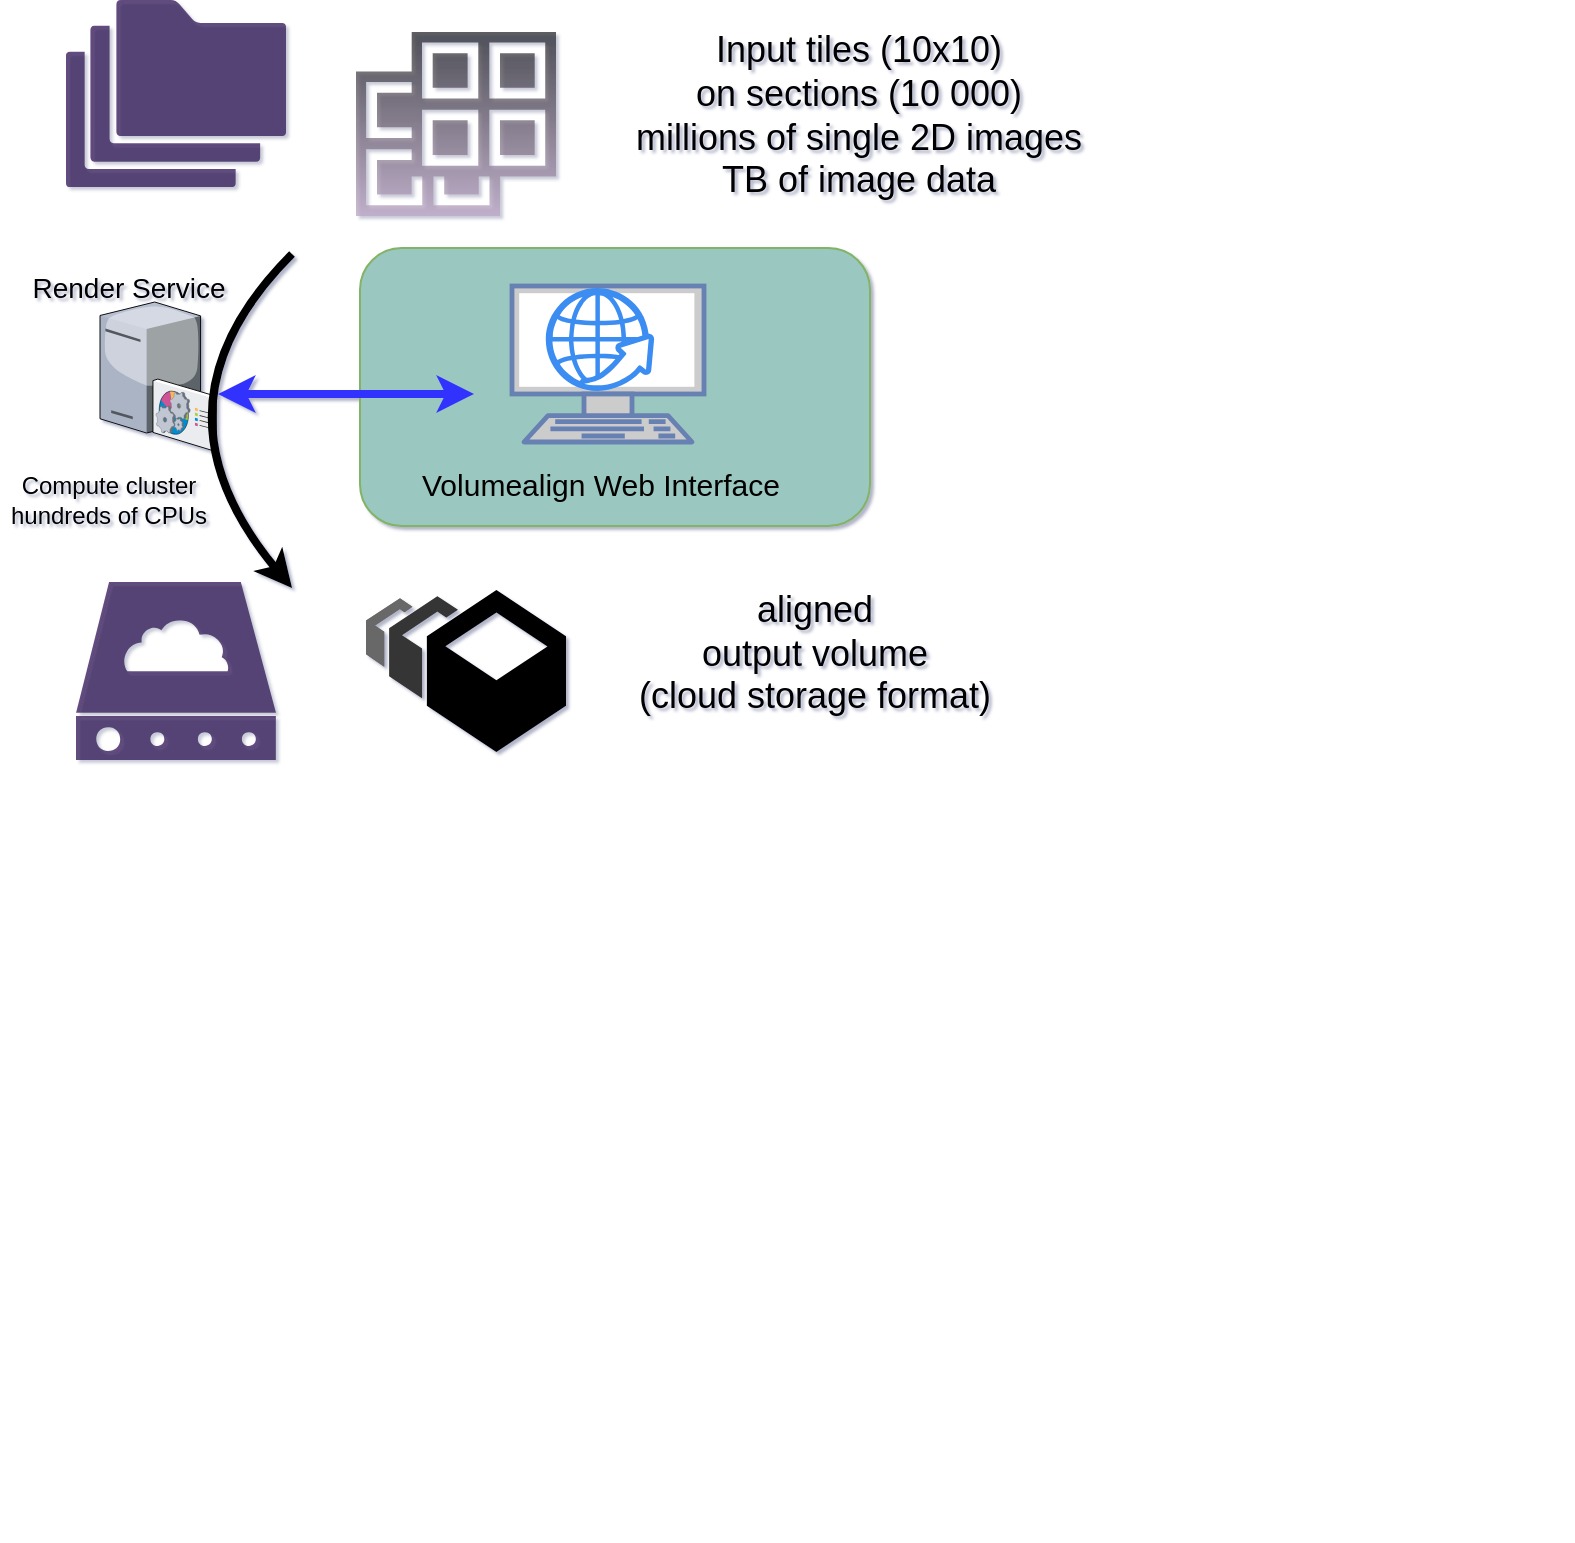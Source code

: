 <mxfile version="14.5.1" type="device"><diagram id="D8vMgsMkB-rplZWLKfx1" name="Page-1"><mxGraphModel dx="1186" dy="1003" grid="0" gridSize="10" guides="1" tooltips="1" connect="1" arrows="1" fold="1" page="0" pageScale="1" pageWidth="850" pageHeight="1100" math="0" shadow="1"><root><mxCell id="0"/><mxCell id="1" parent="0"/><mxCell id="05P3TEuLgaPyhXDfoOm5-71" value="" style="group" parent="1" vertex="1" connectable="0"><mxGeometry x="64" y="363" width="336" height="402" as="geometry"/></mxCell><mxCell id="05P3TEuLgaPyhXDfoOm5-130" value="" style="html=1;aspect=fixed;strokeColor=none;shadow=0;align=center;verticalAlign=top;shape=mxgraph.gcp2.folders;rounded=0;glass=0;labelBackgroundColor=#ffffff;sketch=0;fontSize=18;fontColor=#000000;opacity=70;fillColor=#24004A;" parent="1" vertex="1"><mxGeometry x="-178" y="-2" width="110" height="93.5" as="geometry"/></mxCell><mxCell id="05P3TEuLgaPyhXDfoOm5-132" value="" style="html=1;aspect=fixed;strokeColor=none;shadow=0;align=center;verticalAlign=top;shape=mxgraph.gcp2.segments_2;rounded=0;glass=0;labelBackgroundColor=#ffffff;sketch=0;fontSize=18;fontColor=#000000;opacity=70;fillColor=#1A1A1A;gradientColor=#B69FC2;" parent="1" vertex="1"><mxGeometry x="-33" y="14" width="100" height="92" as="geometry"/></mxCell><mxCell id="05P3TEuLgaPyhXDfoOm5-135" value="" style="html=1;aspect=fixed;strokeColor=none;shadow=0;align=center;verticalAlign=top;shape=mxgraph.gcp2.bucket_scale;rounded=0;glass=0;labelBackgroundColor=#ffffff;sketch=0;fontSize=18;fontColor=#000000;fillColor=#030303;" parent="1" vertex="1"><mxGeometry x="-28" y="293" width="100" height="81" as="geometry"/></mxCell><mxCell id="05P3TEuLgaPyhXDfoOm5-136" value="" style="html=1;aspect=fixed;strokeColor=none;shadow=0;align=center;verticalAlign=top;shape=mxgraph.gcp2.cloud_server;rounded=0;glass=0;labelBackgroundColor=#ffffff;sketch=0;fontSize=18;fontColor=#000000;fillColor=#24004A;opacity=70;" parent="1" vertex="1"><mxGeometry x="-173" y="289" width="100" height="89" as="geometry"/></mxCell><mxCell id="05P3TEuLgaPyhXDfoOm5-138" value="&lt;div&gt;Input tiles (10x10)&lt;/div&gt;&lt;div&gt;on sections (10 000)&lt;/div&gt;&lt;div&gt;millions of single 2D images&lt;/div&gt;&lt;div&gt;TB of image data&lt;/div&gt;" style="text;html=1;align=center;verticalAlign=middle;resizable=0;points=[];autosize=1;fontSize=18;fontColor=#000000;" parent="1" vertex="1"><mxGeometry x="101" y="10" width="233" height="92" as="geometry"/></mxCell><mxCell id="05P3TEuLgaPyhXDfoOm5-139" value="&lt;div&gt;aligned&lt;/div&gt;&lt;div&gt;output volume&lt;/div&gt;&lt;div&gt;(cloud storage format)&lt;/div&gt;" style="text;html=1;align=center;verticalAlign=middle;resizable=0;points=[];autosize=1;fontSize=18;fontColor=#000000;" parent="1" vertex="1"><mxGeometry x="103" y="290" width="186" height="70" as="geometry"/></mxCell><mxCell id="05P3TEuLgaPyhXDfoOm5-29" value="" style="group" parent="1" vertex="1" connectable="0"><mxGeometry x="274" y="334" width="297.5" height="292" as="geometry"/></mxCell><mxCell id="Rdc27b7Q4pmkCRvFT9sI-1" value="" style="group" vertex="1" connectable="0" parent="1"><mxGeometry x="-56" y="142" width="280" height="119" as="geometry"/></mxCell><mxCell id="Rdc27b7Q4pmkCRvFT9sI-2" value="" style="group" vertex="1" connectable="0" parent="Rdc27b7Q4pmkCRvFT9sI-1"><mxGeometry width="280" height="119" as="geometry"/></mxCell><mxCell id="Rdc27b7Q4pmkCRvFT9sI-13" value="" style="rounded=1;whiteSpace=wrap;html=1;strokeColor=#82b366;fillColor=#9AC7BF;" vertex="1" parent="Rdc27b7Q4pmkCRvFT9sI-2"><mxGeometry x="25" y="-20" width="255" height="139" as="geometry"/></mxCell><mxCell id="Rdc27b7Q4pmkCRvFT9sI-3" value="" style="fontColor=#0066CC;verticalAlign=top;verticalLabelPosition=bottom;labelPosition=center;align=center;html=1;outlineConnect=0;fillColor=#CCCCCC;strokeColor=#6881B3;gradientColor=none;gradientDirection=north;strokeWidth=2;shape=mxgraph.networks.terminal;" vertex="1" parent="Rdc27b7Q4pmkCRvFT9sI-2"><mxGeometry x="101" y="-1" width="96" height="78" as="geometry"/></mxCell><mxCell id="Rdc27b7Q4pmkCRvFT9sI-5" value="" style="html=1;aspect=fixed;strokeColor=none;shadow=0;align=center;verticalAlign=top;fillColor=#3B8DF1;shape=mxgraph.gcp2.globe_world" vertex="1" parent="Rdc27b7Q4pmkCRvFT9sI-2"><mxGeometry x="117.89" width="54.21" height="51.5" as="geometry"/></mxCell><mxCell id="Rdc27b7Q4pmkCRvFT9sI-6" value="" style="verticalLabelPosition=bottom;aspect=fixed;html=1;verticalAlign=top;strokeColor=none;align=center;outlineConnect=0;shape=mxgraph.citrix.command_center;" vertex="1" parent="1"><mxGeometry x="-161" y="149" width="58.2" height="74" as="geometry"/></mxCell><mxCell id="Rdc27b7Q4pmkCRvFT9sI-7" value="" style="endArrow=classic;html=1;curved=1;strokeWidth=4;" edge="1" parent="1"><mxGeometry width="50" height="50" relative="1" as="geometry"><mxPoint x="-65" y="125" as="sourcePoint"/><mxPoint x="-65" y="292" as="targetPoint"/><Array as="points"><mxPoint x="-141" y="201"/></Array></mxGeometry></mxCell><mxCell id="Rdc27b7Q4pmkCRvFT9sI-8" value="&lt;font style=&quot;font-size: 14px&quot;&gt;Render Service&lt;/font&gt;" style="text;html=1;align=center;verticalAlign=middle;resizable=0;points=[];autosize=1;" vertex="1" parent="1"><mxGeometry x="-201" y="132" width="107" height="19" as="geometry"/></mxCell><mxCell id="Rdc27b7Q4pmkCRvFT9sI-10" value="&lt;font style=&quot;font-size: 15px&quot;&gt;Volumealign Web Interface&lt;/font&gt;" style="text;html=1;align=center;verticalAlign=middle;resizable=0;points=[];autosize=1;" vertex="1" parent="1"><mxGeometry x="-6" y="230" width="189" height="19" as="geometry"/></mxCell><mxCell id="Rdc27b7Q4pmkCRvFT9sI-11" value="" style="endArrow=classic;startArrow=classic;html=1;strokeWidth=4;strokeColor=#3333FF;" edge="1" parent="1"><mxGeometry width="50" height="50" relative="1" as="geometry"><mxPoint x="26" y="195" as="sourcePoint"/><mxPoint x="-102" y="195" as="targetPoint"/></mxGeometry></mxCell><mxCell id="Rdc27b7Q4pmkCRvFT9sI-12" value="Compute cluster&lt;br&gt;hundreds of CPUs" style="text;html=1;align=center;verticalAlign=middle;resizable=0;points=[];autosize=1;" vertex="1" parent="1"><mxGeometry x="-210.8" y="232" width="108" height="32" as="geometry"/></mxCell></root></mxGraphModel></diagram></mxfile>